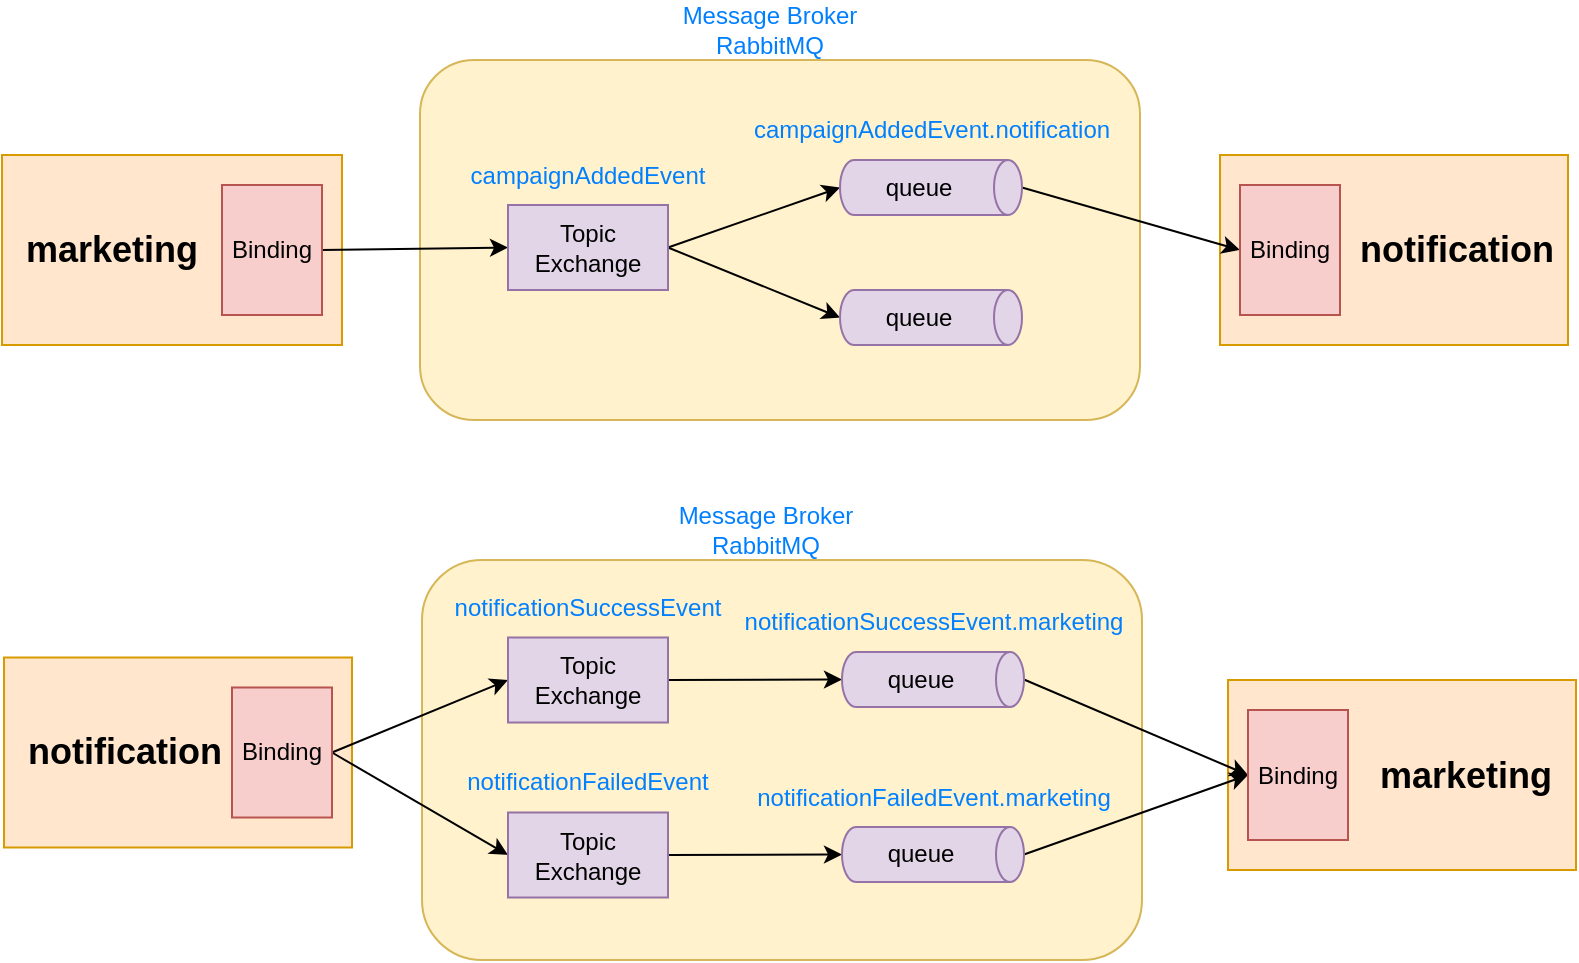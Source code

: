 <mxfile version="20.8.1" type="device"><diagram id="qHHceQ3Y5c28jq_-eLuw" name="Page-1"><mxGraphModel dx="1026" dy="692" grid="1" gridSize="10" guides="1" tooltips="1" connect="1" arrows="1" fold="1" page="1" pageScale="1" pageWidth="827" pageHeight="583" math="0" shadow="0"><root><mxCell id="0"/><mxCell id="1" parent="0"/><mxCell id="-dbuu5K0RSryeujTIV-a-1" value="&lt;h2&gt;marketing&lt;/h2&gt;" style="rounded=0;whiteSpace=wrap;html=1;align=left;fillColor=#ffe6cc;strokeColor=#d79b00;spacingLeft=10;" parent="1" vertex="1"><mxGeometry x="20" y="129.5" width="170" height="95" as="geometry"/></mxCell><mxCell id="-dbuu5K0RSryeujTIV-a-2" value="" style="rounded=1;whiteSpace=wrap;html=1;fillColor=#fff2cc;strokeColor=#d6b656;" parent="1" vertex="1"><mxGeometry x="229" y="82" width="360" height="180" as="geometry"/></mxCell><mxCell id="-dbuu5K0RSryeujTIV-a-3" value="&lt;h2&gt;notification&lt;/h2&gt;" style="rounded=0;whiteSpace=wrap;html=1;align=right;fillColor=#ffe6cc;strokeColor=#d79b00;spacingRight=5;" parent="1" vertex="1"><mxGeometry x="629" y="129.5" width="174" height="95" as="geometry"/></mxCell><mxCell id="-dbuu5K0RSryeujTIV-a-12" style="edgeStyle=none;rounded=0;orthogonalLoop=1;jettySize=auto;html=1;exitX=1;exitY=0.5;exitDx=0;exitDy=0;entryX=0;entryY=0.5;entryDx=0;entryDy=0;" parent="1" source="-dbuu5K0RSryeujTIV-a-4" target="-dbuu5K0RSryeujTIV-a-5" edge="1"><mxGeometry relative="1" as="geometry"/></mxCell><mxCell id="-dbuu5K0RSryeujTIV-a-4" value="Binding" style="rounded=0;whiteSpace=wrap;html=1;fillColor=#f8cecc;strokeColor=#b85450;" parent="1" vertex="1"><mxGeometry x="130" y="144.5" width="50" height="65" as="geometry"/></mxCell><mxCell id="-dbuu5K0RSryeujTIV-a-9" style="rounded=0;orthogonalLoop=1;jettySize=auto;html=1;exitX=1;exitY=0.5;exitDx=0;exitDy=0;entryX=0.5;entryY=1;entryDx=0;entryDy=0;entryPerimeter=0;" parent="1" source="-dbuu5K0RSryeujTIV-a-5" target="-dbuu5K0RSryeujTIV-a-7" edge="1"><mxGeometry relative="1" as="geometry"/></mxCell><mxCell id="-dbuu5K0RSryeujTIV-a-10" style="rounded=0;orthogonalLoop=1;jettySize=auto;html=1;exitX=1;exitY=0.5;exitDx=0;exitDy=0;entryX=0.5;entryY=1;entryDx=0;entryDy=0;entryPerimeter=0;" parent="1" source="-dbuu5K0RSryeujTIV-a-5" target="-dbuu5K0RSryeujTIV-a-8" edge="1"><mxGeometry relative="1" as="geometry"/></mxCell><mxCell id="-dbuu5K0RSryeujTIV-a-5" value="Topic&lt;br&gt;Exchange" style="rounded=0;whiteSpace=wrap;html=1;fillColor=#e1d5e7;strokeColor=#9673a6;" parent="1" vertex="1"><mxGeometry x="273" y="154.5" width="80" height="42.5" as="geometry"/></mxCell><mxCell id="-dbuu5K0RSryeujTIV-a-13" style="edgeStyle=none;rounded=0;orthogonalLoop=1;jettySize=auto;html=1;exitX=0.5;exitY=0;exitDx=0;exitDy=0;exitPerimeter=0;entryX=0;entryY=0.5;entryDx=0;entryDy=0;" parent="1" source="-dbuu5K0RSryeujTIV-a-7" target="-dbuu5K0RSryeujTIV-a-11" edge="1"><mxGeometry relative="1" as="geometry"><mxPoint x="629" y="177" as="targetPoint"/></mxGeometry></mxCell><mxCell id="-dbuu5K0RSryeujTIV-a-7" value="queue" style="shape=cylinder3;whiteSpace=wrap;html=1;boundedLbl=1;backgroundOutline=1;size=7;rotation=0;direction=south;fillColor=#e1d5e7;strokeColor=#9673a6;" parent="1" vertex="1"><mxGeometry x="439" y="132" width="91" height="27.5" as="geometry"/></mxCell><mxCell id="-dbuu5K0RSryeujTIV-a-8" value="queue" style="shape=cylinder3;whiteSpace=wrap;html=1;boundedLbl=1;backgroundOutline=1;size=7;rotation=0;direction=south;fillColor=#e1d5e7;strokeColor=#9673a6;" parent="1" vertex="1"><mxGeometry x="439" y="197" width="91" height="27.5" as="geometry"/></mxCell><mxCell id="-dbuu5K0RSryeujTIV-a-11" value="Binding" style="rounded=0;whiteSpace=wrap;html=1;fillColor=#f8cecc;strokeColor=#b85450;" parent="1" vertex="1"><mxGeometry x="639" y="144.5" width="50" height="65" as="geometry"/></mxCell><mxCell id="-dbuu5K0RSryeujTIV-a-14" value="campaignAddedEvent" style="text;html=1;align=center;verticalAlign=middle;whiteSpace=wrap;rounded=0;fontColor=#007FFF;" parent="1" vertex="1"><mxGeometry x="283" y="124.5" width="60" height="30" as="geometry"/></mxCell><mxCell id="-dbuu5K0RSryeujTIV-a-15" value="campaignAddedEvent.notification" style="text;html=1;align=center;verticalAlign=middle;whiteSpace=wrap;rounded=0;fontColor=#007FFF;" parent="1" vertex="1"><mxGeometry x="454.5" y="102" width="60" height="30" as="geometry"/></mxCell><mxCell id="-dbuu5K0RSryeujTIV-a-16" value="Message Broker&lt;br&gt;RabbitMQ" style="text;html=1;align=center;verticalAlign=middle;whiteSpace=wrap;rounded=0;fontColor=#007FFF;" parent="1" vertex="1"><mxGeometry x="356" y="52" width="95.5" height="30" as="geometry"/></mxCell><mxCell id="-dbuu5K0RSryeujTIV-a-17" value="&lt;h2&gt;notification&lt;/h2&gt;" style="rounded=0;whiteSpace=wrap;html=1;align=left;fillColor=#ffe6cc;strokeColor=#d79b00;spacingLeft=10;" parent="1" vertex="1"><mxGeometry x="21" y="380.75" width="174" height="95" as="geometry"/></mxCell><mxCell id="-dbuu5K0RSryeujTIV-a-18" value="" style="rounded=1;whiteSpace=wrap;html=1;fillColor=#fff2cc;strokeColor=#d6b656;" parent="1" vertex="1"><mxGeometry x="230" y="332" width="360" height="200" as="geometry"/></mxCell><mxCell id="-dbuu5K0RSryeujTIV-a-19" value="&lt;h2&gt;marketing&lt;/h2&gt;" style="rounded=0;whiteSpace=wrap;html=1;align=right;fillColor=#ffe6cc;strokeColor=#d79b00;spacingRight=10;" parent="1" vertex="1"><mxGeometry x="633" y="392" width="174" height="95" as="geometry"/></mxCell><mxCell id="-dbuu5K0RSryeujTIV-a-20" style="edgeStyle=none;rounded=0;orthogonalLoop=1;jettySize=auto;html=1;exitX=1;exitY=0.5;exitDx=0;exitDy=0;entryX=0;entryY=0.5;entryDx=0;entryDy=0;" parent="1" source="-dbuu5K0RSryeujTIV-a-21" target="-dbuu5K0RSryeujTIV-a-24" edge="1"><mxGeometry relative="1" as="geometry"/></mxCell><mxCell id="mZcfOOPVZmHbWEBz2Qmz-3" style="rounded=0;orthogonalLoop=1;jettySize=auto;html=1;exitX=1;exitY=0.5;exitDx=0;exitDy=0;entryX=0;entryY=0.5;entryDx=0;entryDy=0;" edge="1" parent="1" source="-dbuu5K0RSryeujTIV-a-21" target="mZcfOOPVZmHbWEBz2Qmz-1"><mxGeometry relative="1" as="geometry"/></mxCell><mxCell id="-dbuu5K0RSryeujTIV-a-21" value="Binding" style="rounded=0;whiteSpace=wrap;html=1;fillColor=#f8cecc;strokeColor=#b85450;" parent="1" vertex="1"><mxGeometry x="135" y="395.75" width="50" height="65" as="geometry"/></mxCell><mxCell id="-dbuu5K0RSryeujTIV-a-22" style="rounded=0;orthogonalLoop=1;jettySize=auto;html=1;exitX=1;exitY=0.5;exitDx=0;exitDy=0;entryX=0.5;entryY=1;entryDx=0;entryDy=0;entryPerimeter=0;" parent="1" source="-dbuu5K0RSryeujTIV-a-24" target="-dbuu5K0RSryeujTIV-a-26" edge="1"><mxGeometry relative="1" as="geometry"/></mxCell><mxCell id="-dbuu5K0RSryeujTIV-a-23" style="rounded=0;orthogonalLoop=1;jettySize=auto;html=1;exitX=1;exitY=0.5;exitDx=0;exitDy=0;entryX=0.5;entryY=1;entryDx=0;entryDy=0;entryPerimeter=0;" parent="1" source="mZcfOOPVZmHbWEBz2Qmz-1" target="-dbuu5K0RSryeujTIV-a-27" edge="1"><mxGeometry relative="1" as="geometry"/></mxCell><mxCell id="-dbuu5K0RSryeujTIV-a-24" value="Topic&lt;br&gt;Exchange" style="rounded=0;whiteSpace=wrap;html=1;fillColor=#e1d5e7;strokeColor=#9673a6;" parent="1" vertex="1"><mxGeometry x="273" y="370.75" width="80" height="42.5" as="geometry"/></mxCell><mxCell id="-dbuu5K0RSryeujTIV-a-25" style="edgeStyle=none;rounded=0;orthogonalLoop=1;jettySize=auto;html=1;exitX=0.5;exitY=0;exitDx=0;exitDy=0;exitPerimeter=0;entryX=0;entryY=0.5;entryDx=0;entryDy=0;" parent="1" source="-dbuu5K0RSryeujTIV-a-26" target="-dbuu5K0RSryeujTIV-a-28" edge="1"><mxGeometry relative="1" as="geometry"><mxPoint x="634" y="417" as="targetPoint"/></mxGeometry></mxCell><mxCell id="-dbuu5K0RSryeujTIV-a-26" value="queue" style="shape=cylinder3;whiteSpace=wrap;html=1;boundedLbl=1;backgroundOutline=1;size=7;rotation=0;direction=south;fillColor=#e1d5e7;strokeColor=#9673a6;" parent="1" vertex="1"><mxGeometry x="440" y="378" width="91" height="27.5" as="geometry"/></mxCell><mxCell id="mZcfOOPVZmHbWEBz2Qmz-5" style="edgeStyle=none;rounded=0;orthogonalLoop=1;jettySize=auto;html=1;exitX=0.5;exitY=0;exitDx=0;exitDy=0;exitPerimeter=0;entryX=0;entryY=0.5;entryDx=0;entryDy=0;" edge="1" parent="1" source="-dbuu5K0RSryeujTIV-a-27" target="-dbuu5K0RSryeujTIV-a-28"><mxGeometry relative="1" as="geometry"><mxPoint x="630" y="442" as="targetPoint"/></mxGeometry></mxCell><mxCell id="-dbuu5K0RSryeujTIV-a-27" value="queue" style="shape=cylinder3;whiteSpace=wrap;html=1;boundedLbl=1;backgroundOutline=1;size=7;rotation=0;direction=south;fillColor=#e1d5e7;strokeColor=#9673a6;" parent="1" vertex="1"><mxGeometry x="440" y="465.5" width="91" height="27.5" as="geometry"/></mxCell><mxCell id="-dbuu5K0RSryeujTIV-a-28" value="Binding" style="rounded=0;whiteSpace=wrap;html=1;fillColor=#f8cecc;strokeColor=#b85450;" parent="1" vertex="1"><mxGeometry x="643" y="407" width="50" height="65" as="geometry"/></mxCell><mxCell id="-dbuu5K0RSryeujTIV-a-29" value="notificationSuccessEvent" style="text;html=1;align=center;verticalAlign=middle;whiteSpace=wrap;rounded=0;fontColor=#007FFF;" parent="1" vertex="1"><mxGeometry x="283" y="340.75" width="60" height="30" as="geometry"/></mxCell><mxCell id="-dbuu5K0RSryeujTIV-a-30" value="notificationSuccessEvent.marketing" style="text;html=1;align=center;verticalAlign=middle;whiteSpace=wrap;rounded=0;fontColor=#007FFF;" parent="1" vertex="1"><mxGeometry x="455.5" y="348" width="60" height="30" as="geometry"/></mxCell><mxCell id="-dbuu5K0RSryeujTIV-a-31" value="Message Broker&lt;br&gt;RabbitMQ" style="text;html=1;align=center;verticalAlign=middle;whiteSpace=wrap;rounded=0;fontColor=#007FFF;" parent="1" vertex="1"><mxGeometry x="354" y="302" width="95.5" height="30" as="geometry"/></mxCell><mxCell id="mZcfOOPVZmHbWEBz2Qmz-1" value="Topic&lt;br&gt;Exchange" style="rounded=0;whiteSpace=wrap;html=1;fillColor=#e1d5e7;strokeColor=#9673a6;" vertex="1" parent="1"><mxGeometry x="273" y="458.25" width="80" height="42.5" as="geometry"/></mxCell><mxCell id="mZcfOOPVZmHbWEBz2Qmz-2" value="notificationFailedEvent" style="text;html=1;align=center;verticalAlign=middle;whiteSpace=wrap;rounded=0;fontColor=#007FFF;" vertex="1" parent="1"><mxGeometry x="283" y="428.25" width="60" height="30" as="geometry"/></mxCell><mxCell id="mZcfOOPVZmHbWEBz2Qmz-4" value="notificationFailedEvent.marketing" style="text;html=1;align=center;verticalAlign=middle;whiteSpace=wrap;rounded=0;fontColor=#007FFF;" vertex="1" parent="1"><mxGeometry x="455.5" y="435.5" width="60" height="30" as="geometry"/></mxCell></root></mxGraphModel></diagram></mxfile>